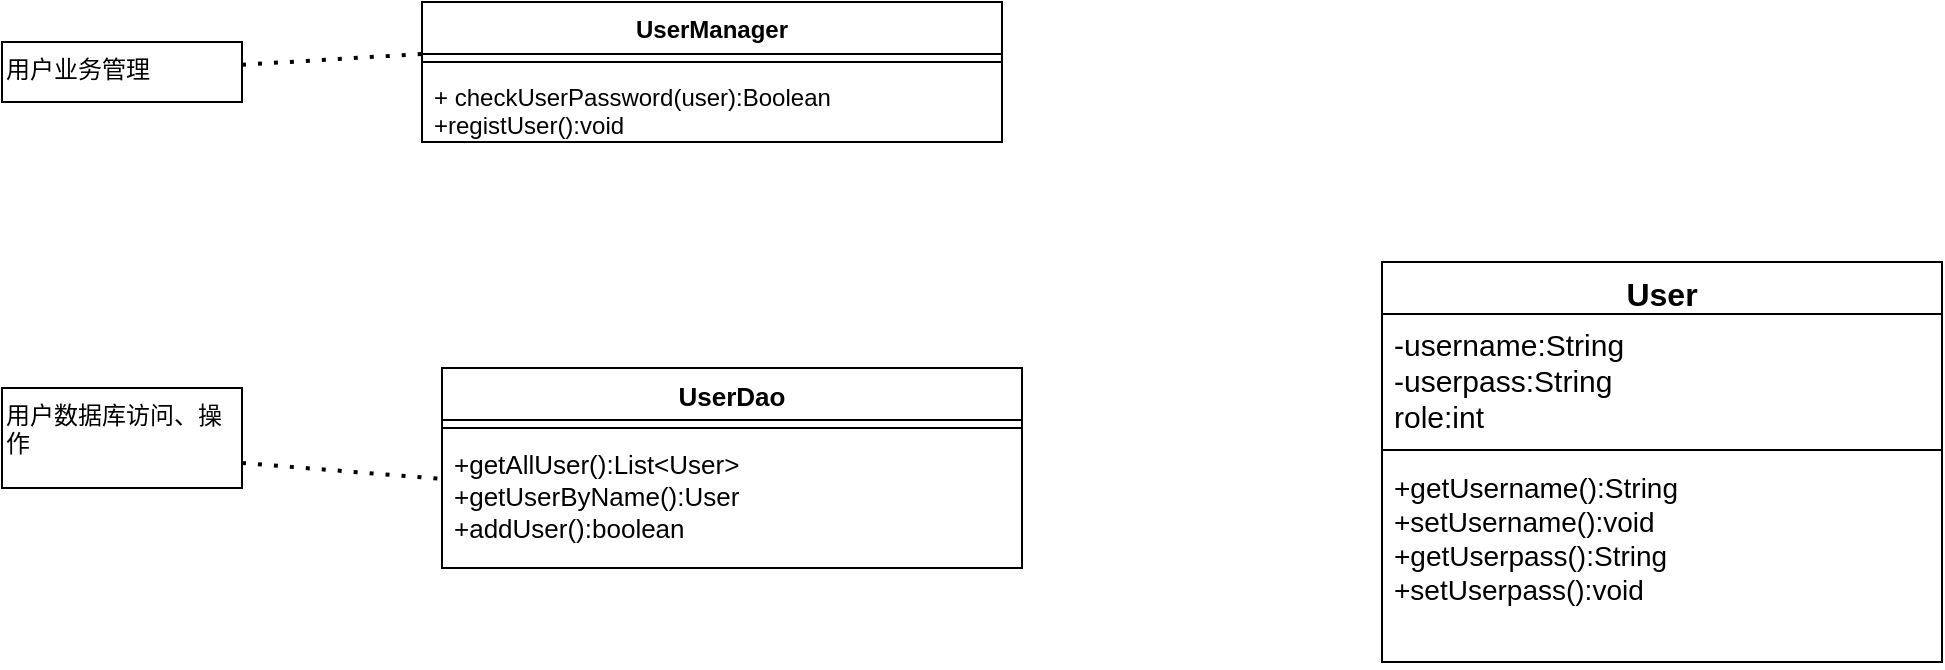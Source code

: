 <mxfile version="14.8.5" type="github">
  <diagram name="Page-1" id="e7e014a7-5840-1c2e-5031-d8a46d1fe8dd">
    <mxGraphModel dx="1038" dy="580" grid="1" gridSize="10" guides="1" tooltips="1" connect="1" arrows="1" fold="1" page="1" pageScale="1" pageWidth="1169" pageHeight="826" background="none" math="0" shadow="0">
      <root>
        <mxCell id="0" />
        <mxCell id="1" parent="0" />
        <mxCell id="0XWqIrfSSYyE24iwFpcM-41" value="UserManager" style="swimlane;fontStyle=1;align=center;verticalAlign=top;childLayout=stackLayout;horizontal=1;startSize=26;horizontalStack=0;resizeParent=1;resizeParentMax=0;resizeLast=0;collapsible=1;marginBottom=0;" vertex="1" parent="1">
          <mxGeometry x="260" y="170" width="290" height="70" as="geometry" />
        </mxCell>
        <mxCell id="0XWqIrfSSYyE24iwFpcM-43" value="" style="line;strokeWidth=1;fillColor=none;align=left;verticalAlign=middle;spacingTop=-1;spacingLeft=3;spacingRight=3;rotatable=0;labelPosition=right;points=[];portConstraint=eastwest;" vertex="1" parent="0XWqIrfSSYyE24iwFpcM-41">
          <mxGeometry y="26" width="290" height="8" as="geometry" />
        </mxCell>
        <mxCell id="0XWqIrfSSYyE24iwFpcM-44" value="+ checkUserPassword(user):Boolean&#xa;+registUser():void&#xa;" style="text;strokeColor=none;fillColor=none;align=left;verticalAlign=top;spacingLeft=4;spacingRight=4;overflow=hidden;rotatable=0;points=[[0,0.5],[1,0.5]];portConstraint=eastwest;" vertex="1" parent="0XWqIrfSSYyE24iwFpcM-41">
          <mxGeometry y="34" width="290" height="36" as="geometry" />
        </mxCell>
        <mxCell id="0XWqIrfSSYyE24iwFpcM-56" value="用户业务管理" style="rounded=0;whiteSpace=wrap;html=1;shadow=0;glass=0;gradientDirection=north;align=left;verticalAlign=top;" vertex="1" parent="1">
          <mxGeometry x="50" y="190" width="120" height="30" as="geometry" />
        </mxCell>
        <mxCell id="0XWqIrfSSYyE24iwFpcM-57" value="用户数据库访问、操作" style="rounded=0;whiteSpace=wrap;html=1;shadow=0;glass=0;gradientDirection=north;align=left;verticalAlign=top;" vertex="1" parent="1">
          <mxGeometry x="50" y="363" width="120" height="50" as="geometry" />
        </mxCell>
        <mxCell id="0XWqIrfSSYyE24iwFpcM-58" value="" style="endArrow=none;dashed=1;html=1;dashPattern=1 3;strokeWidth=2;entryX=0.008;entryY=0.369;entryDx=0;entryDy=0;entryPerimeter=0;" edge="1" parent="1" source="0XWqIrfSSYyE24iwFpcM-56" target="0XWqIrfSSYyE24iwFpcM-41">
          <mxGeometry width="50" height="50" relative="1" as="geometry">
            <mxPoint x="170" y="245" as="sourcePoint" />
            <mxPoint x="240.711" y="195" as="targetPoint" />
          </mxGeometry>
        </mxCell>
        <mxCell id="0XWqIrfSSYyE24iwFpcM-59" value="" style="endArrow=none;dashed=1;html=1;dashPattern=1 3;strokeWidth=2;exitX=1;exitY=0.75;exitDx=0;exitDy=0;" edge="1" parent="1" source="0XWqIrfSSYyE24iwFpcM-57" target="0XWqIrfSSYyE24iwFpcM-62">
          <mxGeometry width="50" height="50" relative="1" as="geometry">
            <mxPoint x="170" y="319.997" as="sourcePoint" />
            <mxPoint x="262" y="321" as="targetPoint" />
          </mxGeometry>
        </mxCell>
        <mxCell id="0XWqIrfSSYyE24iwFpcM-60" value="UserDao" style="swimlane;fontStyle=1;align=center;verticalAlign=top;childLayout=stackLayout;horizontal=1;startSize=26;horizontalStack=0;resizeParent=1;resizeParentMax=0;resizeLast=0;collapsible=1;marginBottom=0;fontSize=13;" vertex="1" parent="1">
          <mxGeometry x="270" y="353" width="290" height="100" as="geometry" />
        </mxCell>
        <mxCell id="0XWqIrfSSYyE24iwFpcM-61" value="" style="line;strokeWidth=1;fillColor=none;align=left;verticalAlign=middle;spacingTop=-1;spacingLeft=3;spacingRight=3;rotatable=0;labelPosition=right;points=[];portConstraint=eastwest;" vertex="1" parent="0XWqIrfSSYyE24iwFpcM-60">
          <mxGeometry y="26" width="290" height="8" as="geometry" />
        </mxCell>
        <mxCell id="0XWqIrfSSYyE24iwFpcM-62" value="+getAllUser():List&lt;User&gt;&#xa;+getUserByName():User&#xa;+addUser():boolean" style="text;strokeColor=none;fillColor=none;align=left;verticalAlign=top;spacingLeft=4;spacingRight=4;overflow=hidden;rotatable=0;points=[[0,0.5],[1,0.5]];portConstraint=eastwest;fontSize=13;" vertex="1" parent="0XWqIrfSSYyE24iwFpcM-60">
          <mxGeometry y="34" width="290" height="66" as="geometry" />
        </mxCell>
        <mxCell id="0XWqIrfSSYyE24iwFpcM-66" value="User" style="swimlane;fontStyle=1;align=center;verticalAlign=top;childLayout=stackLayout;horizontal=1;startSize=26;horizontalStack=0;resizeParent=1;resizeParentMax=0;resizeLast=0;collapsible=1;marginBottom=0;shadow=0;glass=0;fontSize=16;gradientColor=none;" vertex="1" parent="1">
          <mxGeometry x="740" y="300" width="280" height="200" as="geometry" />
        </mxCell>
        <mxCell id="0XWqIrfSSYyE24iwFpcM-67" value="-username:String&#xa;-userpass:String&#xa;role:int" style="text;strokeColor=none;fillColor=none;align=left;verticalAlign=top;spacingLeft=4;spacingRight=4;overflow=hidden;rotatable=0;points=[[0,0.5],[1,0.5]];portConstraint=eastwest;horizontal=1;fontSize=15;" vertex="1" parent="0XWqIrfSSYyE24iwFpcM-66">
          <mxGeometry y="26" width="280" height="64" as="geometry" />
        </mxCell>
        <mxCell id="0XWqIrfSSYyE24iwFpcM-68" value="" style="line;strokeWidth=1;fillColor=none;align=left;verticalAlign=middle;spacingTop=-1;spacingLeft=3;spacingRight=3;rotatable=0;labelPosition=right;points=[];portConstraint=eastwest;" vertex="1" parent="0XWqIrfSSYyE24iwFpcM-66">
          <mxGeometry y="90" width="280" height="8" as="geometry" />
        </mxCell>
        <mxCell id="0XWqIrfSSYyE24iwFpcM-69" value="+getUsername():String&#xa;+setUsername():void&#xa;+getUserpass():String&#xa;+setUserpass():void" style="text;strokeColor=none;fillColor=none;align=left;verticalAlign=top;spacingLeft=4;spacingRight=4;overflow=hidden;rotatable=0;points=[[0,0.5],[1,0.5]];portConstraint=eastwest;fontSize=14;" vertex="1" parent="0XWqIrfSSYyE24iwFpcM-66">
          <mxGeometry y="98" width="280" height="102" as="geometry" />
        </mxCell>
      </root>
    </mxGraphModel>
  </diagram>
</mxfile>
